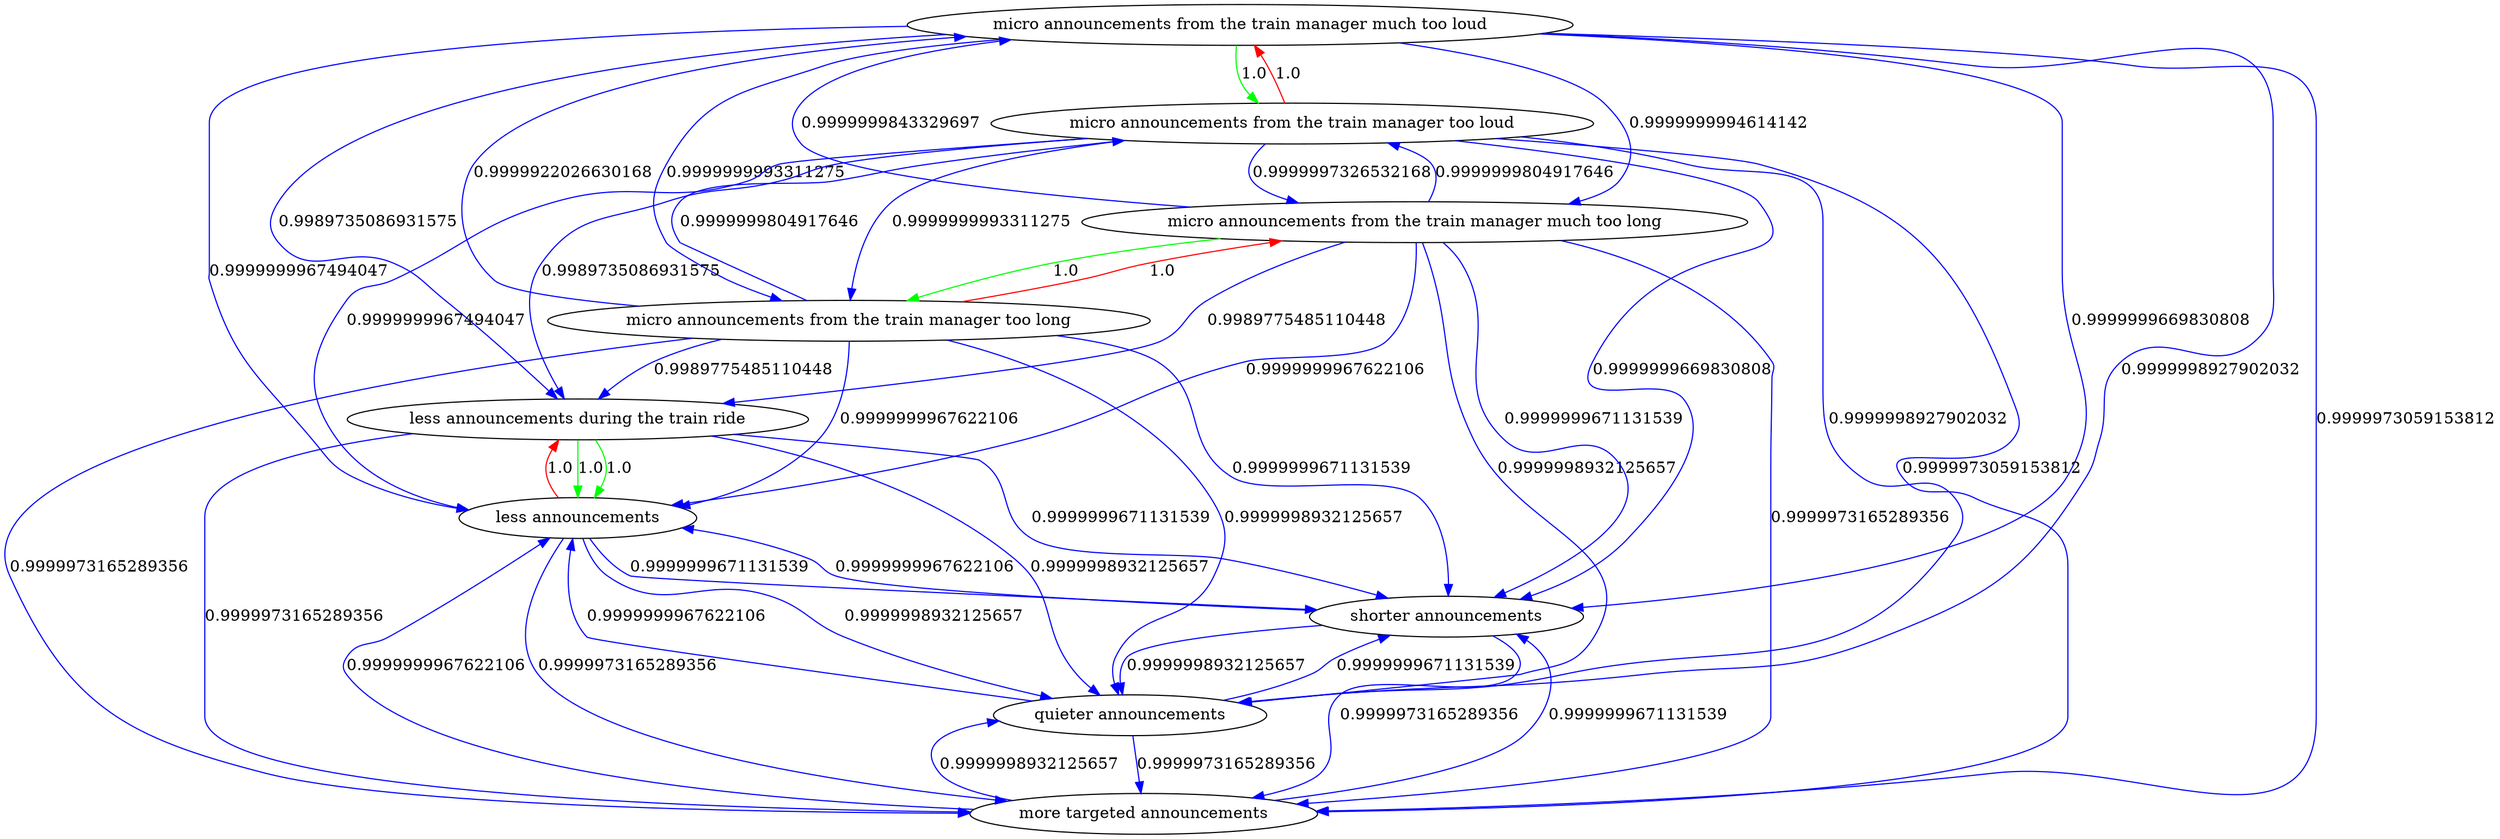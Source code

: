 digraph rawGraph {
"less announcements during the train ride";"less announcements";"micro announcements from the train manager much too loud";"micro announcements from the train manager too loud";"micro announcements from the train manager much too long";"micro announcements from the train manager too long";"more targeted announcements";"quieter announcements";"shorter announcements";"less announcements during the train ride" -> "less announcements" [label=1.0] [color=green]
"less announcements during the train ride" -> "less announcements" [label=1.0] [color=green]
"less announcements" -> "less announcements during the train ride" [label=1.0] [color=red]
"micro announcements from the train manager much too loud" -> "micro announcements from the train manager too loud" [label=1.0] [color=green]
"micro announcements from the train manager too loud" -> "micro announcements from the train manager much too loud" [label=1.0] [color=red]
"micro announcements from the train manager much too loud" -> "less announcements during the train ride" [label=0.9989735086931575] [color=blue]
"micro announcements from the train manager much too loud" -> "less announcements" [label=0.9999999967494047] [color=blue]
"micro announcements from the train manager too loud" -> "less announcements during the train ride" [label=0.9989735086931575] [color=blue]
"micro announcements from the train manager too loud" -> "less announcements" [label=0.9999999967494047] [color=blue]
"micro announcements from the train manager much too long" -> "micro announcements from the train manager too long" [label=1.0] [color=green]
"micro announcements from the train manager too long" -> "micro announcements from the train manager much too long" [label=1.0] [color=red]
"micro announcements from the train manager much too loud" -> "micro announcements from the train manager much too long" [label=0.9999999994614142] [color=blue]
"micro announcements from the train manager much too loud" -> "micro announcements from the train manager too long" [label=0.9999999993311275] [color=blue]
"micro announcements from the train manager too loud" -> "micro announcements from the train manager much too long" [label=0.9999997326532168] [color=blue]
"micro announcements from the train manager too loud" -> "micro announcements from the train manager too long" [label=0.9999999993311275] [color=blue]
"micro announcements from the train manager much too long" -> "less announcements during the train ride" [label=0.9989775485110448] [color=blue]
"micro announcements from the train manager much too long" -> "less announcements" [label=0.9999999967622106] [color=blue]
"micro announcements from the train manager much too long" -> "micro announcements from the train manager much too loud" [label=0.9999999843329697] [color=blue]
"micro announcements from the train manager much too long" -> "micro announcements from the train manager too loud" [label=0.9999999804917646] [color=blue]
"micro announcements from the train manager too long" -> "less announcements during the train ride" [label=0.9989775485110448] [color=blue]
"micro announcements from the train manager too long" -> "less announcements" [label=0.9999999967622106] [color=blue]
"micro announcements from the train manager too long" -> "micro announcements from the train manager much too loud" [label=0.9999922026630168] [color=blue]
"micro announcements from the train manager too long" -> "micro announcements from the train manager too loud" [label=0.9999999804917646] [color=blue]
"less announcements during the train ride" -> "more targeted announcements" [label=0.9999973165289356] [color=blue]
"less announcements" -> "more targeted announcements" [label=0.9999973165289356] [color=blue]
"micro announcements from the train manager much too loud" -> "more targeted announcements" [label=0.9999973059153812] [color=blue]
"micro announcements from the train manager too loud" -> "more targeted announcements" [label=0.9999973059153812] [color=blue]
"micro announcements from the train manager much too long" -> "more targeted announcements" [label=0.9999973165289356] [color=blue]
"micro announcements from the train manager too long" -> "more targeted announcements" [label=0.9999973165289356] [color=blue]
"more targeted announcements" -> "less announcements" [label=0.9999999967622106] [color=blue]
"less announcements during the train ride" -> "quieter announcements" [label=0.9999998932125657] [color=blue]
"less announcements" -> "quieter announcements" [label=0.9999998932125657] [color=blue]
"micro announcements from the train manager much too loud" -> "quieter announcements" [label=0.9999998927902032] [color=blue]
"micro announcements from the train manager too loud" -> "quieter announcements" [label=0.9999998927902032] [color=blue]
"micro announcements from the train manager much too long" -> "quieter announcements" [label=0.9999998932125657] [color=blue]
"micro announcements from the train manager too long" -> "quieter announcements" [label=0.9999998932125657] [color=blue]
"more targeted announcements" -> "quieter announcements" [label=0.9999998932125657] [color=blue]
"quieter announcements" -> "less announcements" [label=0.9999999967622106] [color=blue]
"quieter announcements" -> "more targeted announcements" [label=0.9999973165289356] [color=blue]
"less announcements during the train ride" -> "shorter announcements" [label=0.9999999671131539] [color=blue]
"less announcements" -> "shorter announcements" [label=0.9999999671131539] [color=blue]
"micro announcements from the train manager much too loud" -> "shorter announcements" [label=0.9999999669830808] [color=blue]
"micro announcements from the train manager too loud" -> "shorter announcements" [label=0.9999999669830808] [color=blue]
"micro announcements from the train manager much too long" -> "shorter announcements" [label=0.9999999671131539] [color=blue]
"micro announcements from the train manager too long" -> "shorter announcements" [label=0.9999999671131539] [color=blue]
"more targeted announcements" -> "shorter announcements" [label=0.9999999671131539] [color=blue]
"quieter announcements" -> "shorter announcements" [label=0.9999999671131539] [color=blue]
"shorter announcements" -> "less announcements" [label=0.9999999967622106] [color=blue]
"shorter announcements" -> "more targeted announcements" [label=0.9999973165289356] [color=blue]
"shorter announcements" -> "quieter announcements" [label=0.9999998932125657] [color=blue]
}